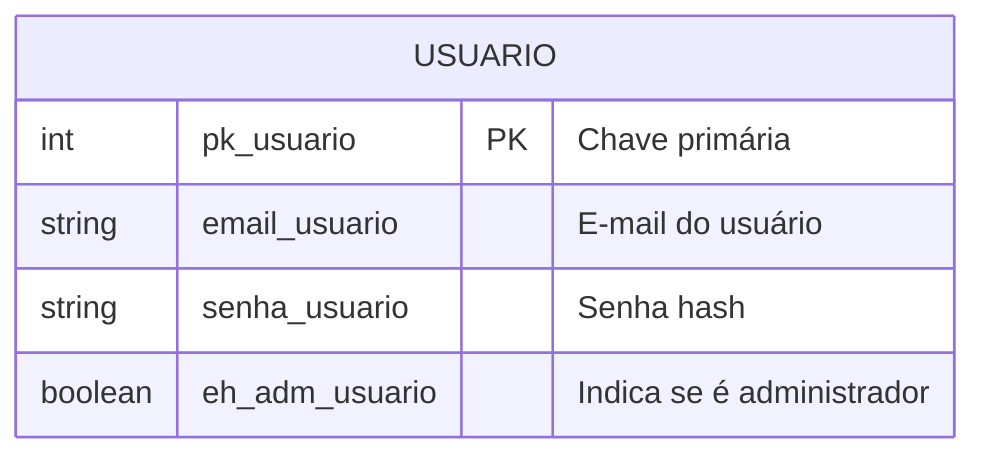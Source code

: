 erDiagram
    USUARIO {
        int pk_usuario PK "Chave primária"
        string email_usuario "E-mail do usuário"
        string senha_usuario "Senha hash"
        boolean eh_adm_usuario "Indica se é administrador"
    }